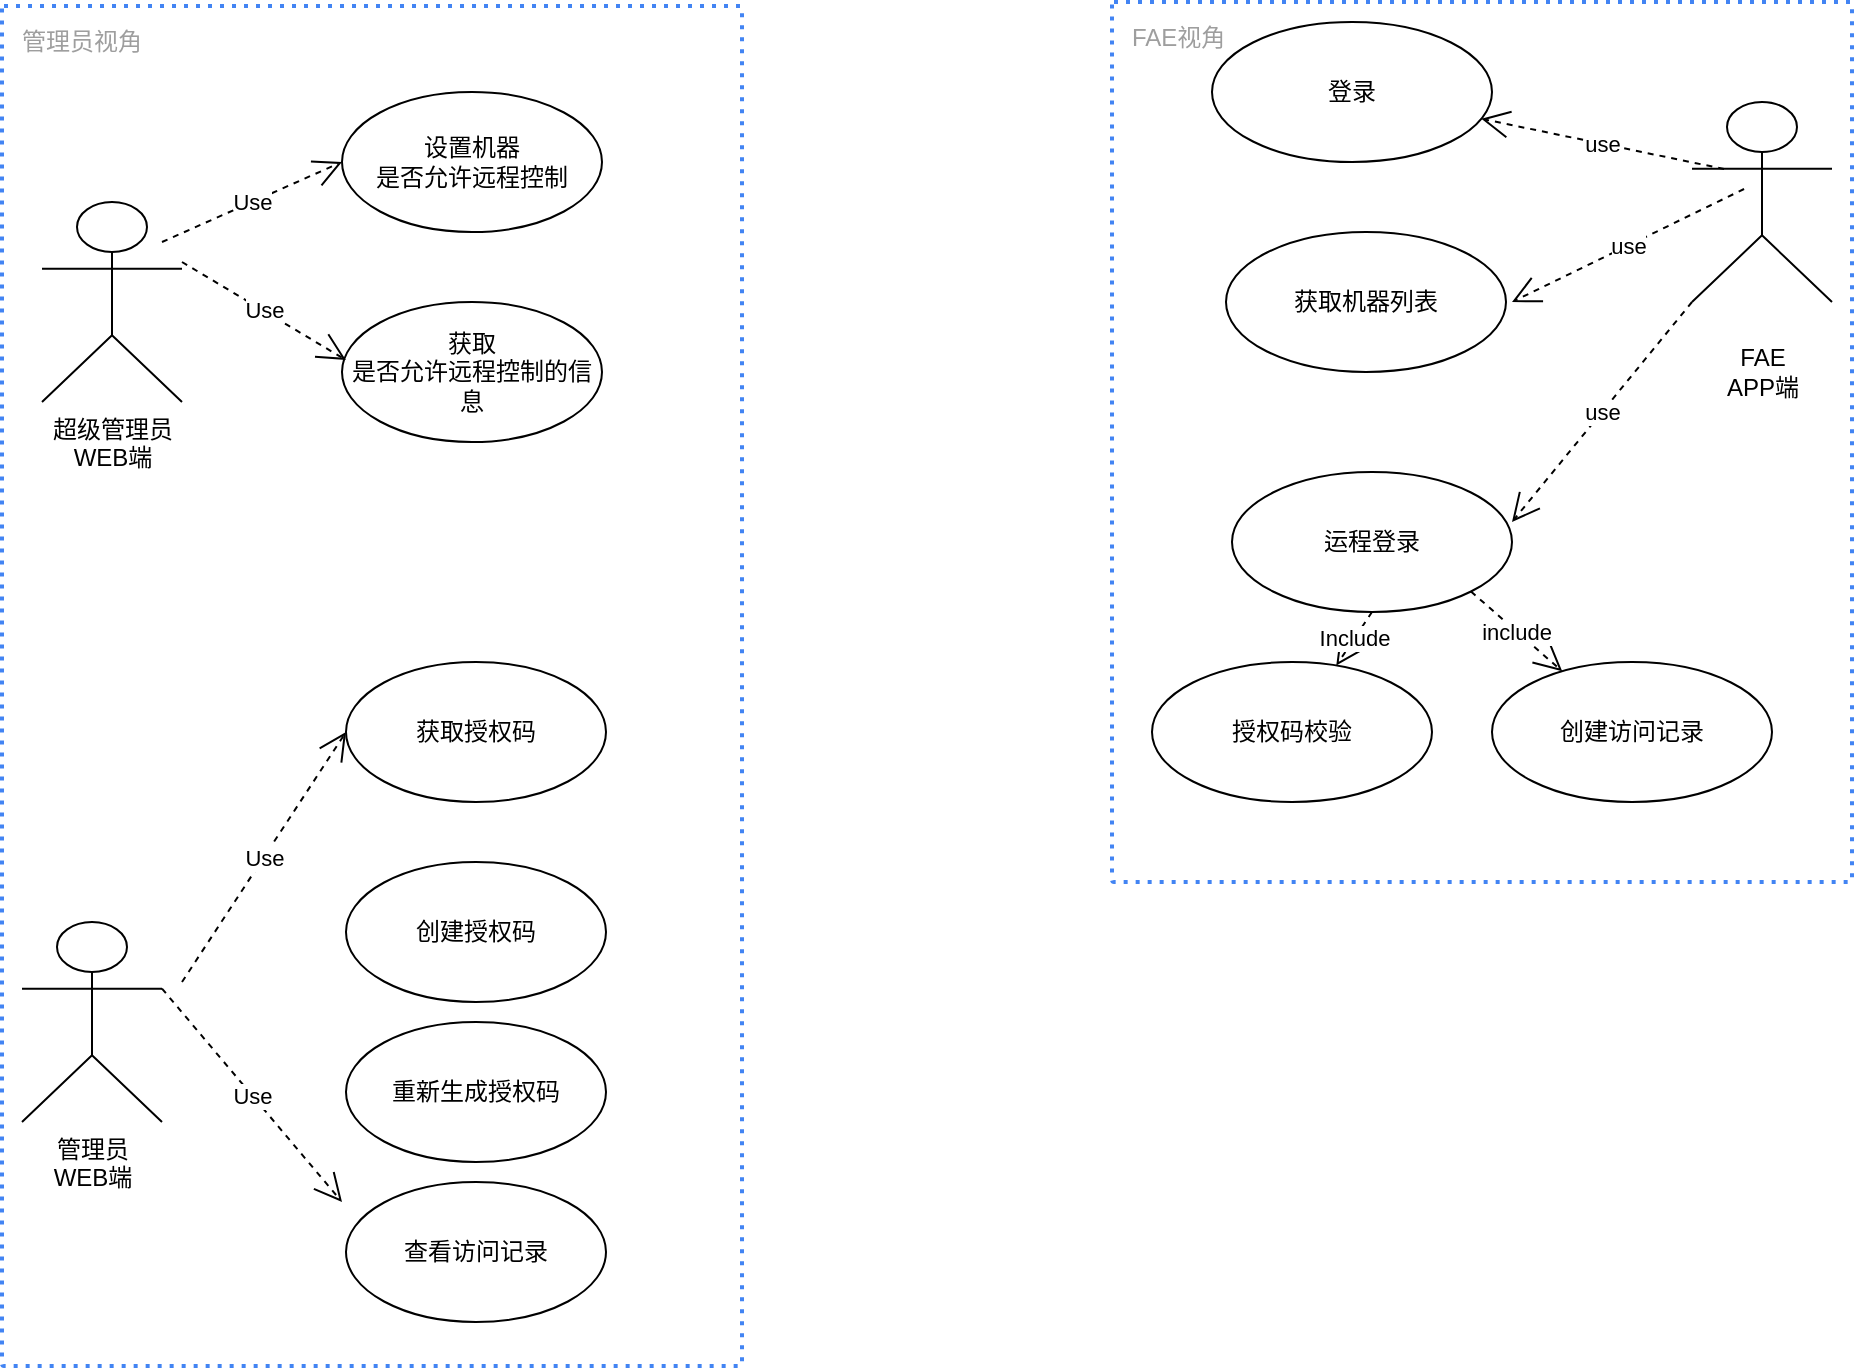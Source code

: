 <mxfile version="20.2.3" type="github">
  <diagram id="p5NBLqzSTFIIDADKYXvf" name="Page-1">
    <mxGraphModel dx="2060" dy="1138" grid="1" gridSize="10" guides="1" tooltips="1" connect="1" arrows="1" fold="1" page="1" pageScale="1" pageWidth="827" pageHeight="1169" math="0" shadow="0">
      <root>
        <mxCell id="0" />
        <mxCell id="1" parent="0" />
        <mxCell id="c_KQ88vrfiKcJWEWSUFT-17" value="FAE视角" style="rounded=1;absoluteArcSize=1;arcSize=2;html=1;strokeColor=none;gradientColor=none;shadow=0;dashed=1;strokeColor=#4284F3;fontSize=12;fontColor=#9E9E9E;align=left;verticalAlign=top;spacing=10;spacingTop=-4;fillColor=none;dashPattern=1 2;strokeWidth=2;" parent="1" vertex="1">
          <mxGeometry x="565" y="350" width="370" height="440" as="geometry" />
        </mxCell>
        <mxCell id="c_KQ88vrfiKcJWEWSUFT-16" value="管理员视角" style="rounded=1;absoluteArcSize=1;arcSize=2;html=1;strokeColor=none;gradientColor=none;shadow=0;dashed=1;strokeColor=#4284F3;fontSize=12;fontColor=#9E9E9E;align=left;verticalAlign=top;spacing=10;spacingTop=-4;fillColor=none;dashPattern=1 2;strokeWidth=2;" parent="1" vertex="1">
          <mxGeometry x="10" y="352" width="370" height="680" as="geometry" />
        </mxCell>
        <mxCell id="-CZ4SJs_n75rVengpm8A-2" value="超级管理员&lt;br&gt;WEB端" style="shape=umlActor;verticalLabelPosition=bottom;verticalAlign=top;html=1;" parent="1" vertex="1">
          <mxGeometry x="30" y="450" width="70" height="100" as="geometry" />
        </mxCell>
        <mxCell id="-CZ4SJs_n75rVengpm8A-22" value="Use" style="endArrow=open;endSize=12;dashed=1;html=1;rounded=0;entryX=0;entryY=0.5;entryDx=0;entryDy=0;" parent="1" target="dl_aMtKgIvR_t_I3cdD3-12" edge="1">
          <mxGeometry width="160" relative="1" as="geometry">
            <mxPoint x="90" y="470" as="sourcePoint" />
            <mxPoint x="170" y="480" as="targetPoint" />
          </mxGeometry>
        </mxCell>
        <mxCell id="dl_aMtKgIvR_t_I3cdD3-2" value="登录" style="ellipse;whiteSpace=wrap;html=1;" parent="1" vertex="1">
          <mxGeometry x="615" y="360" width="140" height="70" as="geometry" />
        </mxCell>
        <mxCell id="dl_aMtKgIvR_t_I3cdD3-3" value="&lt;br&gt;FAE&lt;br&gt;APP端" style="shape=umlActor;verticalLabelPosition=bottom;verticalAlign=top;html=1;" parent="1" vertex="1">
          <mxGeometry x="855" y="400" width="70" height="100" as="geometry" />
        </mxCell>
        <mxCell id="dl_aMtKgIvR_t_I3cdD3-4" value="获取机器列表" style="ellipse;whiteSpace=wrap;html=1;" parent="1" vertex="1">
          <mxGeometry x="622" y="465" width="140" height="70" as="geometry" />
        </mxCell>
        <mxCell id="dl_aMtKgIvR_t_I3cdD3-6" value="use" style="endArrow=open;endSize=12;dashed=1;html=1;rounded=0;exitX=0.229;exitY=0.335;exitDx=0;exitDy=0;exitPerimeter=0;" parent="1" source="dl_aMtKgIvR_t_I3cdD3-3" target="dl_aMtKgIvR_t_I3cdD3-2" edge="1">
          <mxGeometry width="160" relative="1" as="geometry">
            <mxPoint x="289" y="475" as="sourcePoint" />
            <mxPoint x="365" y="545" as="targetPoint" />
          </mxGeometry>
        </mxCell>
        <mxCell id="dl_aMtKgIvR_t_I3cdD3-7" value="use" style="endArrow=open;endSize=12;dashed=1;html=1;rounded=0;exitX=0.229;exitY=0.335;exitDx=0;exitDy=0;exitPerimeter=0;" parent="1" edge="1">
          <mxGeometry width="160" relative="1" as="geometry">
            <mxPoint x="881.03" y="443.5" as="sourcePoint" />
            <mxPoint x="765" y="500" as="targetPoint" />
          </mxGeometry>
        </mxCell>
        <mxCell id="dl_aMtKgIvR_t_I3cdD3-8" value="运程登录" style="ellipse;whiteSpace=wrap;html=1;" parent="1" vertex="1">
          <mxGeometry x="625" y="585" width="140" height="70" as="geometry" />
        </mxCell>
        <mxCell id="dl_aMtKgIvR_t_I3cdD3-9" value="use" style="endArrow=open;endSize=12;dashed=1;html=1;rounded=0;exitX=0;exitY=1;exitDx=0;exitDy=0;exitPerimeter=0;entryX=1;entryY=0.357;entryDx=0;entryDy=0;entryPerimeter=0;" parent="1" source="dl_aMtKgIvR_t_I3cdD3-3" target="dl_aMtKgIvR_t_I3cdD3-8" edge="1">
          <mxGeometry width="160" relative="1" as="geometry">
            <mxPoint x="891.03" y="453.5" as="sourcePoint" />
            <mxPoint x="775" y="510" as="targetPoint" />
          </mxGeometry>
        </mxCell>
        <mxCell id="dl_aMtKgIvR_t_I3cdD3-12" value="设置机器&lt;br&gt;是否允许远程控制" style="ellipse;whiteSpace=wrap;html=1;" parent="1" vertex="1">
          <mxGeometry x="180" y="395" width="130" height="70" as="geometry" />
        </mxCell>
        <mxCell id="dl_aMtKgIvR_t_I3cdD3-26" value="获取授权码" style="ellipse;whiteSpace=wrap;html=1;" parent="1" vertex="1">
          <mxGeometry x="182" y="680" width="130" height="70" as="geometry" />
        </mxCell>
        <mxCell id="dl_aMtKgIvR_t_I3cdD3-27" value="创建授权码" style="ellipse;whiteSpace=wrap;html=1;" parent="1" vertex="1">
          <mxGeometry x="182" y="780" width="130" height="70" as="geometry" />
        </mxCell>
        <mxCell id="dl_aMtKgIvR_t_I3cdD3-28" value="管理员&lt;br&gt;WEB端" style="shape=umlActor;verticalLabelPosition=bottom;verticalAlign=top;html=1;" parent="1" vertex="1">
          <mxGeometry x="20" y="810" width="70" height="100" as="geometry" />
        </mxCell>
        <mxCell id="dl_aMtKgIvR_t_I3cdD3-31" value="Use" style="endArrow=open;endSize=12;dashed=1;html=1;rounded=0;exitX=1;exitY=0.333;exitDx=0;exitDy=0;exitPerimeter=0;" parent="1" source="dl_aMtKgIvR_t_I3cdD3-28" edge="1">
          <mxGeometry width="160" relative="1" as="geometry">
            <mxPoint x="110" y="490" as="sourcePoint" />
            <mxPoint x="180" y="950" as="targetPoint" />
          </mxGeometry>
        </mxCell>
        <mxCell id="dl_aMtKgIvR_t_I3cdD3-32" value="Use" style="endArrow=open;endSize=12;dashed=1;html=1;rounded=0;entryX=0;entryY=0.5;entryDx=0;entryDy=0;" parent="1" target="dl_aMtKgIvR_t_I3cdD3-26" edge="1">
          <mxGeometry width="160" relative="1" as="geometry">
            <mxPoint x="100" y="840" as="sourcePoint" />
            <mxPoint x="180" y="730" as="targetPoint" />
          </mxGeometry>
        </mxCell>
        <mxCell id="dl_aMtKgIvR_t_I3cdD3-35" value="查看访问记录" style="ellipse;whiteSpace=wrap;html=1;" parent="1" vertex="1">
          <mxGeometry x="182" y="940" width="130" height="70" as="geometry" />
        </mxCell>
        <mxCell id="u5ac07LkDrB2IrY_NUR4-2" value="授权码校验" style="ellipse;whiteSpace=wrap;html=1;" parent="1" vertex="1">
          <mxGeometry x="585" y="680" width="140" height="70" as="geometry" />
        </mxCell>
        <mxCell id="u5ac07LkDrB2IrY_NUR4-3" value="创建访问记录" style="ellipse;whiteSpace=wrap;html=1;" parent="1" vertex="1">
          <mxGeometry x="755" y="680" width="140" height="70" as="geometry" />
        </mxCell>
        <mxCell id="u5ac07LkDrB2IrY_NUR4-7" value="Include" style="endArrow=open;endSize=12;dashed=1;html=1;rounded=0;exitX=0.5;exitY=1;exitDx=0;exitDy=0;" parent="1" source="dl_aMtKgIvR_t_I3cdD3-8" target="u5ac07LkDrB2IrY_NUR4-2" edge="1">
          <mxGeometry width="160" relative="1" as="geometry">
            <mxPoint x="865" y="510" as="sourcePoint" />
            <mxPoint x="775" y="619.99" as="targetPoint" />
          </mxGeometry>
        </mxCell>
        <mxCell id="u5ac07LkDrB2IrY_NUR4-8" value="include" style="endArrow=open;endSize=12;dashed=1;html=1;rounded=0;exitX=1;exitY=1;exitDx=0;exitDy=0;" parent="1" source="dl_aMtKgIvR_t_I3cdD3-8" target="u5ac07LkDrB2IrY_NUR4-3" edge="1">
          <mxGeometry width="160" relative="1" as="geometry">
            <mxPoint x="865" y="510" as="sourcePoint" />
            <mxPoint x="775" y="619.99" as="targetPoint" />
          </mxGeometry>
        </mxCell>
        <mxCell id="u5ac07LkDrB2IrY_NUR4-9" value="获取&lt;br&gt;是否允许远程控制的信息" style="ellipse;whiteSpace=wrap;html=1;" parent="1" vertex="1">
          <mxGeometry x="180" y="500" width="130" height="70" as="geometry" />
        </mxCell>
        <mxCell id="u5ac07LkDrB2IrY_NUR4-10" value="Use" style="endArrow=open;endSize=12;dashed=1;html=1;rounded=0;entryX=0.015;entryY=0.414;entryDx=0;entryDy=0;entryPerimeter=0;" parent="1" target="u5ac07LkDrB2IrY_NUR4-9" edge="1">
          <mxGeometry width="160" relative="1" as="geometry">
            <mxPoint x="100" y="480" as="sourcePoint" />
            <mxPoint x="190" y="440" as="targetPoint" />
          </mxGeometry>
        </mxCell>
        <mxCell id="QQ_-1_HuMl6PIvVB_lLN-1" value="重新生成授权码" style="ellipse;whiteSpace=wrap;html=1;" vertex="1" parent="1">
          <mxGeometry x="182" y="860" width="130" height="70" as="geometry" />
        </mxCell>
      </root>
    </mxGraphModel>
  </diagram>
</mxfile>
